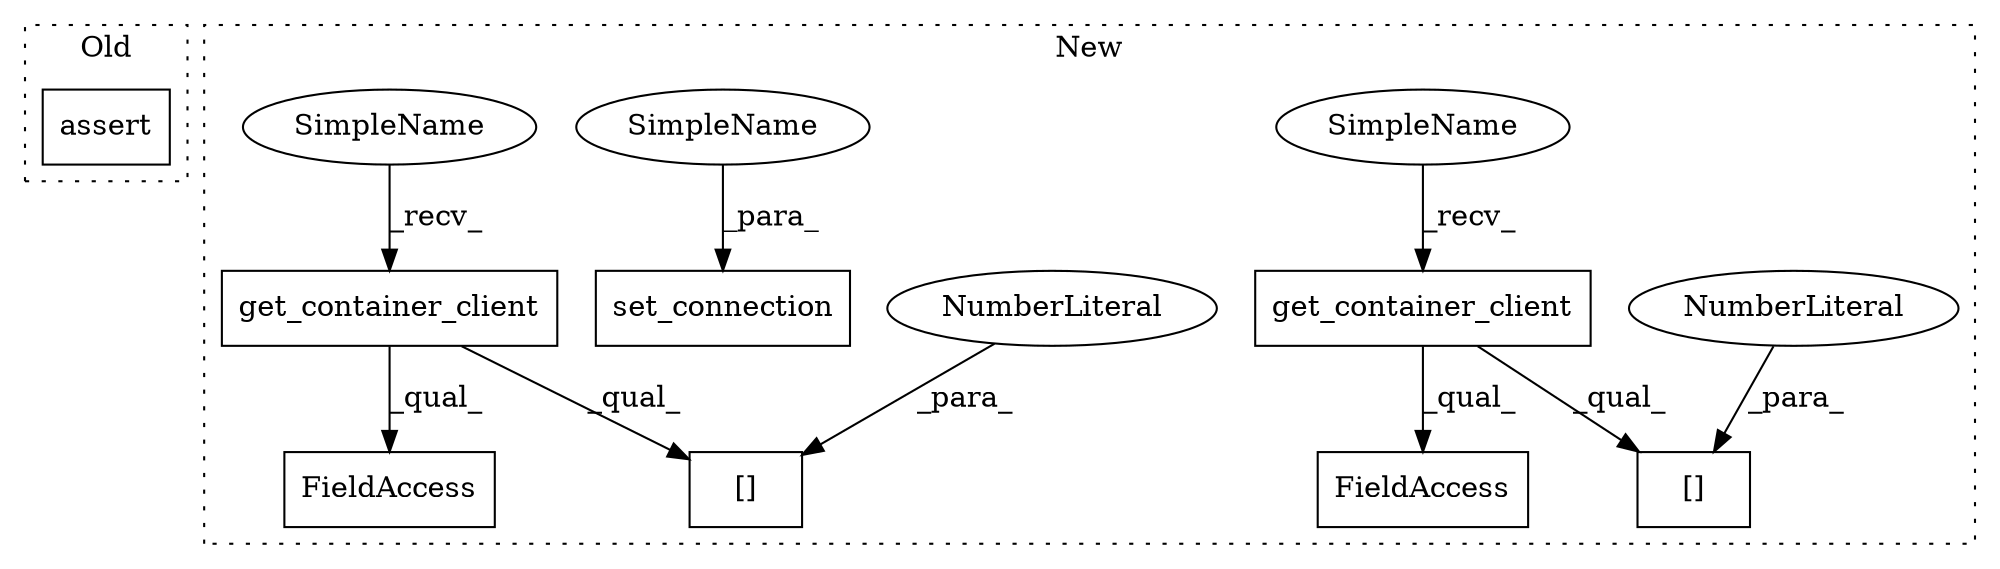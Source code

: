 digraph G {
subgraph cluster0 {
1 [label="assert" a="32" s="9193,9313" l="17,1" shape="box"];
label = "Old";
style="dotted";
}
subgraph cluster1 {
2 [label="set_connection" a="32" s="10029,10050" l="15,1" shape="box"];
3 [label="get_container_client" a="32" s="10286" l="22" shape="box"];
4 [label="[]" a="2" s="10474,10485" l="10,1" shape="box"];
5 [label="NumberLiteral" a="34" s="10484" l="1" shape="ellipse"];
6 [label="FieldAccess" a="22" s="10279" l="56" shape="box"];
7 [label="get_container_client" a="32" s="10737" l="22" shape="box"];
8 [label="[]" a="2" s="10944,10955" l="10,1" shape="box"];
9 [label="NumberLiteral" a="34" s="10954" l="1" shape="ellipse"];
10 [label="FieldAccess" a="22" s="10730" l="56" shape="box"];
11 [label="SimpleName" a="42" s="10279" l="6" shape="ellipse"];
12 [label="SimpleName" a="42" s="10044" l="6" shape="ellipse"];
13 [label="SimpleName" a="42" s="10730" l="6" shape="ellipse"];
label = "New";
style="dotted";
}
3 -> 6 [label="_qual_"];
3 -> 4 [label="_qual_"];
5 -> 4 [label="_para_"];
7 -> 10 [label="_qual_"];
7 -> 8 [label="_qual_"];
9 -> 8 [label="_para_"];
11 -> 3 [label="_recv_"];
12 -> 2 [label="_para_"];
13 -> 7 [label="_recv_"];
}